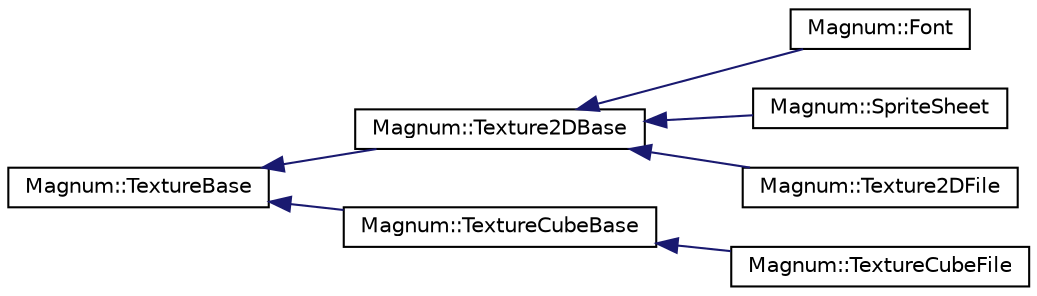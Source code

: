 digraph "圖形化之類別階層"
{
  edge [fontname="Helvetica",fontsize="10",labelfontname="Helvetica",labelfontsize="10"];
  node [fontname="Helvetica",fontsize="10",shape=record];
  rankdir="LR";
  Node1 [label="Magnum::TextureBase",height=0.2,width=0.4,color="black", fillcolor="white", style="filled",URL="$class_magnum_1_1_texture_base.html",tooltip="TextureBase. "];
  Node1 -> Node2 [dir="back",color="midnightblue",fontsize="10",style="solid",fontname="Helvetica"];
  Node2 [label="Magnum::Texture2DBase",height=0.2,width=0.4,color="black", fillcolor="white", style="filled",URL="$class_magnum_1_1_texture2_d_base.html",tooltip="TextureBase. "];
  Node2 -> Node3 [dir="back",color="midnightblue",fontsize="10",style="solid",fontname="Helvetica"];
  Node3 [label="Magnum::Font",height=0.2,width=0.4,color="black", fillcolor="white", style="filled",URL="$class_magnum_1_1_font.html",tooltip="Font Graphics Object. "];
  Node2 -> Node4 [dir="back",color="midnightblue",fontsize="10",style="solid",fontname="Helvetica"];
  Node4 [label="Magnum::SpriteSheet",height=0.2,width=0.4,color="black", fillcolor="white", style="filled",URL="$class_magnum_1_1_sprite_sheet.html"];
  Node2 -> Node5 [dir="back",color="midnightblue",fontsize="10",style="solid",fontname="Helvetica"];
  Node5 [label="Magnum::Texture2DFile",height=0.2,width=0.4,color="black", fillcolor="white", style="filled",URL="$class_magnum_1_1_texture2_d_file.html",tooltip="Texture2DFile. "];
  Node1 -> Node6 [dir="back",color="midnightblue",fontsize="10",style="solid",fontname="Helvetica"];
  Node6 [label="Magnum::TextureCubeBase",height=0.2,width=0.4,color="black", fillcolor="white", style="filled",URL="$class_magnum_1_1_texture_cube_base.html",tooltip="TextureCubeBase. "];
  Node6 -> Node7 [dir="back",color="midnightblue",fontsize="10",style="solid",fontname="Helvetica"];
  Node7 [label="Magnum::TextureCubeFile",height=0.2,width=0.4,color="black", fillcolor="white", style="filled",URL="$class_magnum_1_1_texture_cube_file.html",tooltip="TextureCubeFile. "];
}
